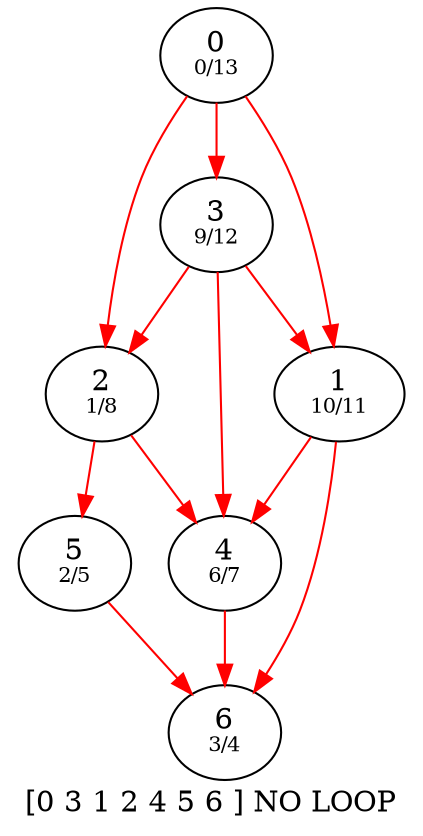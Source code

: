 ## Darshil Rakesh Shah ####
digraph g {
label = "[0 3 1 2 4 5 6 ] NO LOOP"
0[label = <0<BR /><FONT POINT-SIZE="10">0/13</FONT>>]
2[label = <2<BR /><FONT POINT-SIZE="10">1/8</FONT>>]
3[label = <3<BR /><FONT POINT-SIZE="10">9/12</FONT>>]
1[label = <1<BR /><FONT POINT-SIZE="10">10/11</FONT>>]
6[label = <6<BR /><FONT POINT-SIZE="10">3/4</FONT>>]
4[label = <4<BR /><FONT POINT-SIZE="10">6/7</FONT>>]
5[label = <5<BR /><FONT POINT-SIZE="10">2/5</FONT>>]
edge [color=red]
0->2
0->3
0->1
2->5
2->4
3->2
3->4
3->1
1->6
1->4
4->6
5->6
}
